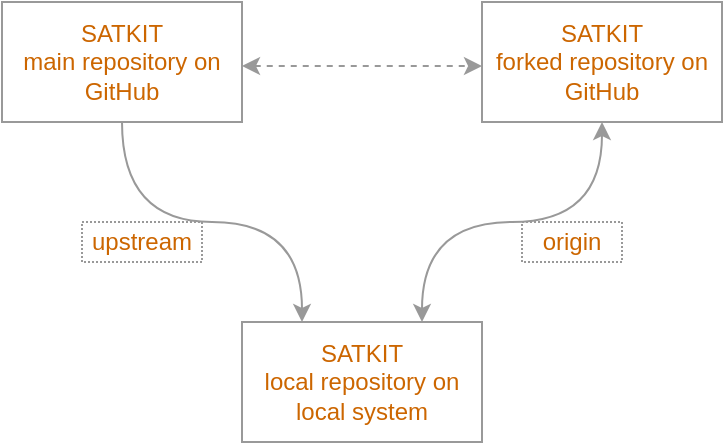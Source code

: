 <mxfile version="20.6.2" type="device"><diagram id="lCh61VhRBcFmrFULaLqr" name="Page-1"><mxGraphModel dx="1422" dy="836" grid="1" gridSize="10" guides="1" tooltips="1" connect="1" arrows="1" fold="1" page="1" pageScale="1" pageWidth="1169" pageHeight="827" math="0" shadow="0"><root><mxCell id="0"/><mxCell id="1" parent="0"/><mxCell id="i870tpVOwfHjbTiXXZBb-5" value="" style="edgeStyle=orthogonalEdgeStyle;rounded=0;orthogonalLoop=1;jettySize=auto;html=1;exitX=0.5;exitY=1;exitDx=0;exitDy=0;entryX=0.25;entryY=0;entryDx=0;entryDy=0;curved=1;labelBackgroundColor=none;strokeColor=#999999;fontColor=#CC6600;" edge="1" parent="1" source="i870tpVOwfHjbTiXXZBb-1" target="i870tpVOwfHjbTiXXZBb-3"><mxGeometry x="-0.474" y="-149" relative="1" as="geometry"><mxPoint x="-50" y="-9" as="offset"/></mxGeometry></mxCell><mxCell id="i870tpVOwfHjbTiXXZBb-7" style="edgeStyle=orthogonalEdgeStyle;rounded=0;orthogonalLoop=1;jettySize=auto;html=1;exitX=1;exitY=0.5;exitDx=0;exitDy=0;startArrow=classic;startFill=1;endArrow=classic;endFill=1;dashed=1;strokeColor=#999999;labelBackgroundColor=none;fontColor=#CC6600;" edge="1" parent="1"><mxGeometry relative="1" as="geometry"><mxPoint x="340" y="232" as="sourcePoint"/><mxPoint x="460" y="232" as="targetPoint"/></mxGeometry></mxCell><mxCell id="i870tpVOwfHjbTiXXZBb-1" value="SATKIT&lt;br&gt;main repository on GitHub" style="rounded=0;whiteSpace=wrap;html=1;fontColor=#CC6600;labelBackgroundColor=none;fillColor=none;strokeColor=#999999;" vertex="1" parent="1"><mxGeometry x="220" y="200" width="120" height="60" as="geometry"/></mxCell><mxCell id="i870tpVOwfHjbTiXXZBb-6" value="" style="edgeStyle=orthogonalEdgeStyle;rounded=0;orthogonalLoop=1;jettySize=auto;html=1;exitX=0.5;exitY=1;exitDx=0;exitDy=0;entryX=0.75;entryY=0;entryDx=0;entryDy=0;endArrow=classic;endFill=1;startArrow=classic;startFill=1;curved=1;labelBackgroundColor=none;strokeColor=#999999;fontColor=#CC6600;labelBorderColor=#999999;" edge="1" parent="1" source="i870tpVOwfHjbTiXXZBb-2" target="i870tpVOwfHjbTiXXZBb-3"><mxGeometry x="-0.474" y="76" relative="1" as="geometry"><mxPoint x="30" y="-6" as="offset"/></mxGeometry></mxCell><mxCell id="i870tpVOwfHjbTiXXZBb-2" value="SATKIT&lt;br&gt;forked repository on GitHub" style="rounded=0;whiteSpace=wrap;html=1;fontColor=#CC6600;labelBackgroundColor=none;fillColor=none;strokeColor=#999999;" vertex="1" parent="1"><mxGeometry x="460" y="200" width="120" height="60" as="geometry"/></mxCell><mxCell id="i870tpVOwfHjbTiXXZBb-3" value="SATKIT&lt;br&gt;local repository on local system" style="rounded=0;whiteSpace=wrap;html=1;fontColor=#CC6600;labelBackgroundColor=none;fillColor=none;strokeColor=#999999;" vertex="1" parent="1"><mxGeometry x="340" y="360" width="120" height="60" as="geometry"/></mxCell><mxCell id="i870tpVOwfHjbTiXXZBb-9" value="origin&lt;br&gt;" style="rounded=0;whiteSpace=wrap;html=1;fontColor=#CC6600;labelBackgroundColor=none;fillColor=none;strokeColor=#999999;sketch=0;glass=0;dashed=1;dashPattern=1 1;" vertex="1" parent="1"><mxGeometry x="480" y="310" width="50" height="20" as="geometry"/></mxCell><mxCell id="i870tpVOwfHjbTiXXZBb-14" value="upstream" style="rounded=0;whiteSpace=wrap;html=1;fontColor=#CC6600;labelBackgroundColor=none;fillColor=none;strokeColor=#999999;sketch=0;glass=0;dashed=1;dashPattern=1 1;" vertex="1" parent="1"><mxGeometry x="260" y="310" width="60" height="20" as="geometry"/></mxCell></root></mxGraphModel></diagram></mxfile>